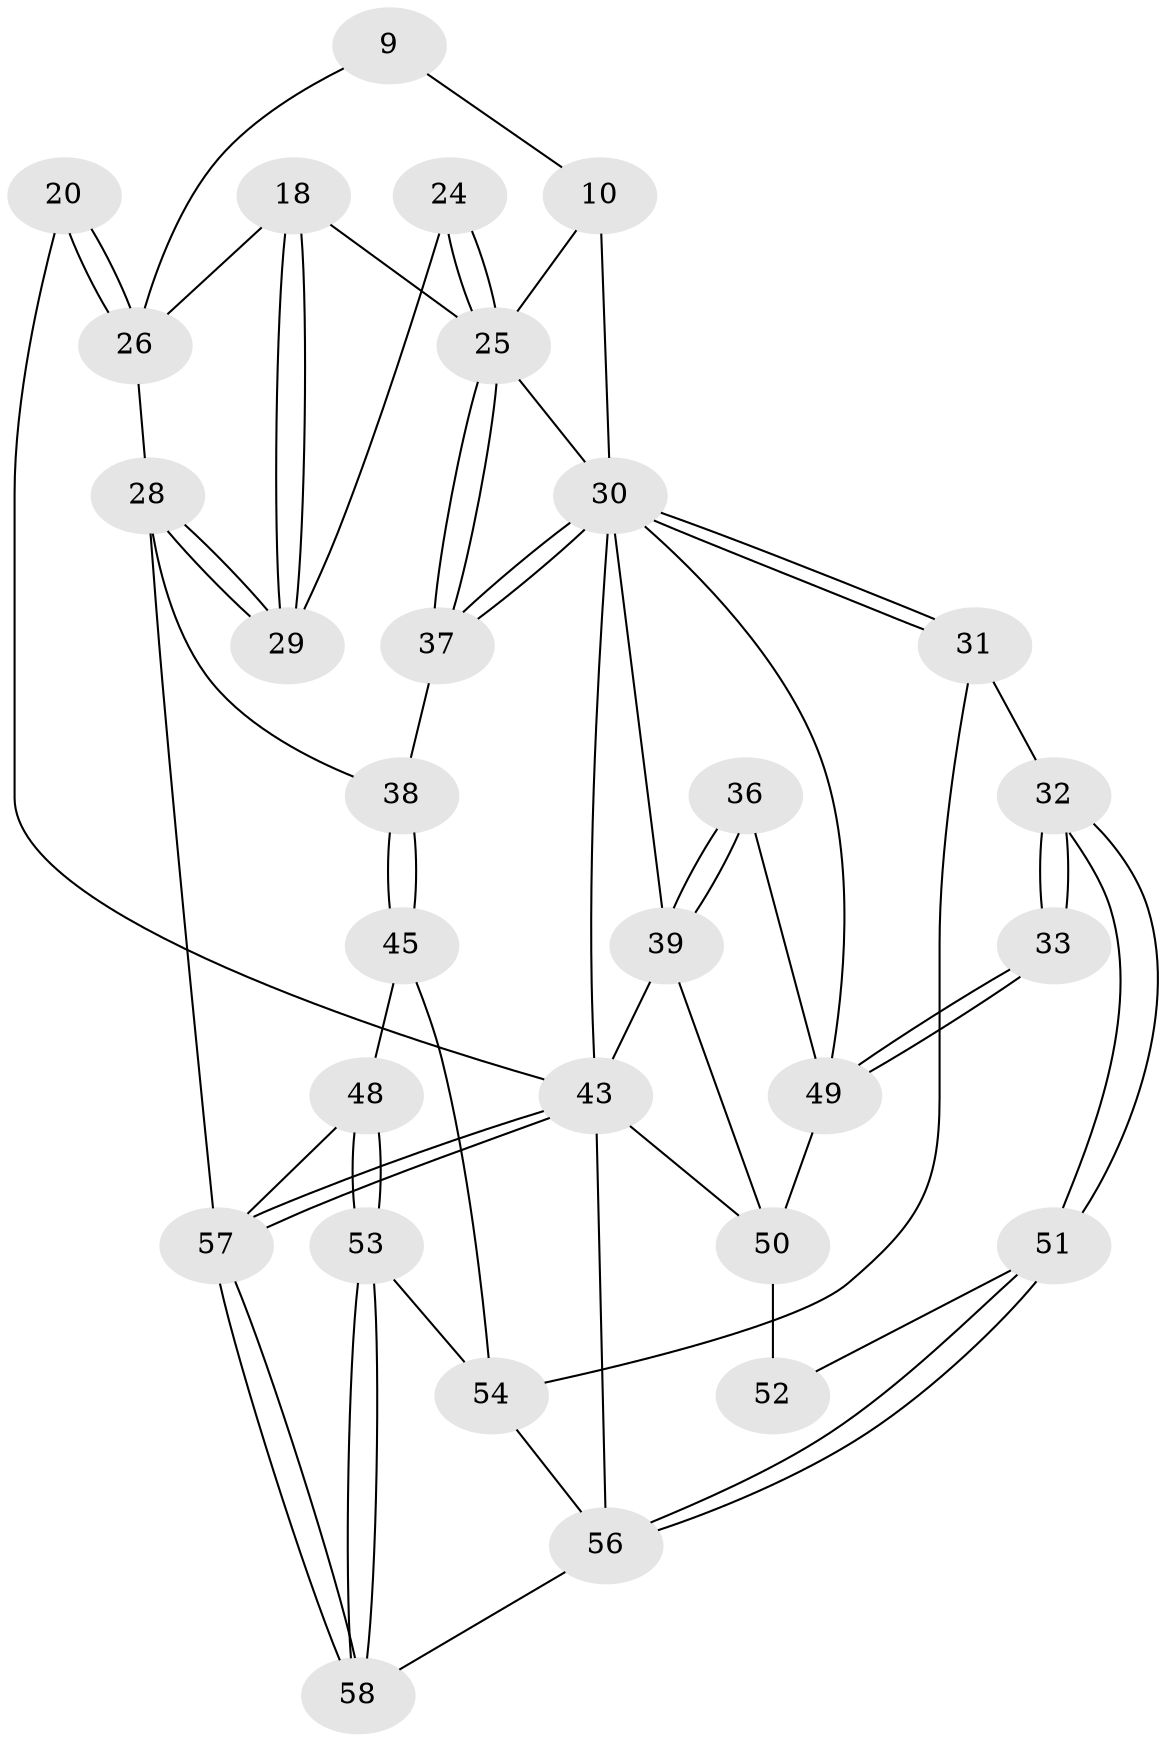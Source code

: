 // original degree distribution, {3: 0.034482758620689655, 4: 0.25862068965517243, 5: 0.4827586206896552, 6: 0.22413793103448276}
// Generated by graph-tools (version 1.1) at 2025/59/03/09/25 04:59:59]
// undirected, 29 vertices, 66 edges
graph export_dot {
graph [start="1"]
  node [color=gray90,style=filled];
  9 [pos="+0.7695809831337741+0.15162705506077073",super="+2"];
  10 [pos="+0.6309799897973272+0.15257904861880228",super="+7"];
  18 [pos="+0.8294912263624805+0.2555969175672124"];
  20 [pos="+1+0.23336782732948588",super="+4"];
  24 [pos="+0.623689047591609+0.3997138197599978"];
  25 [pos="+0.5972491927863502+0.4081252313596137",super="+15+19"];
  26 [pos="+1+0.32168881791780307",super="+13+11"];
  28 [pos="+0.8858494432659568+0.4480831220060054",super="+27"];
  29 [pos="+0.8466220887458774+0.3776427952597199"];
  30 [pos="+0.4911409644824182+0.611522045709047",super="+16+17+8+21"];
  31 [pos="+0.45530769597191667+0.6846607270748098"];
  32 [pos="+0.4178621886078151+0.683738789390682"];
  33 [pos="+0.38251737871550506+0.648748564268218"];
  36 [pos="+0.11510398954197845+0.5430674353966534"];
  37 [pos="+0.6027491346924386+0.45217620977233586"];
  38 [pos="+0.7210655378111226+0.5310744780758336"];
  39 [pos="+0+0.6611203194518895",super="+23+22"];
  43 [pos="+1+1",super="+42"];
  45 [pos="+0.7281640592142059+0.6565662782653501"];
  48 [pos="+0.8238848453028899+0.7314005382485272"];
  49 [pos="+0.16392026010055963+0.5747049697127462",super="+35+34"];
  50 [pos="+0.14262622756072765+0.6854498465966286",super="+40+41"];
  51 [pos="+0.2761520676605519+0.8264519854699741"];
  52 [pos="+0.14933805135633116+0.7800660681707432"];
  53 [pos="+0.6235523073308585+0.8641499115465778"];
  54 [pos="+0.5359679066923113+0.811400705604081",super="+46"];
  56 [pos="+0.28198937606447116+1",super="+55"];
  57 [pos="+0.7782666588734722+1",super="+47+44"];
  58 [pos="+0.7781043798009893+1"];
  9 -- 10 [weight=2];
  9 -- 26 [weight=2];
  10 -- 30;
  10 -- 25;
  18 -- 29;
  18 -- 29;
  18 -- 26;
  18 -- 25;
  20 -- 26 [weight=3];
  20 -- 26;
  20 -- 43 [weight=2];
  24 -- 25 [weight=2];
  24 -- 25;
  24 -- 29;
  25 -- 37;
  25 -- 37;
  25 -- 30;
  26 -- 28;
  28 -- 29;
  28 -- 29;
  28 -- 38;
  28 -- 57;
  30 -- 31;
  30 -- 31;
  30 -- 37;
  30 -- 37;
  30 -- 43;
  30 -- 49;
  30 -- 39;
  31 -- 32;
  31 -- 54;
  32 -- 33;
  32 -- 33;
  32 -- 51;
  32 -- 51;
  33 -- 49 [weight=2];
  33 -- 49;
  36 -- 39 [weight=2];
  36 -- 39;
  36 -- 49;
  37 -- 38;
  38 -- 45;
  38 -- 45;
  39 -- 43;
  39 -- 50;
  43 -- 57 [weight=2];
  43 -- 57;
  43 -- 56;
  43 -- 50;
  45 -- 48;
  45 -- 54;
  48 -- 53;
  48 -- 53;
  48 -- 57;
  49 -- 50;
  50 -- 52 [weight=2];
  51 -- 52;
  51 -- 56;
  51 -- 56;
  53 -- 54;
  53 -- 58;
  53 -- 58;
  54 -- 56;
  56 -- 58;
  57 -- 58;
  57 -- 58;
}
